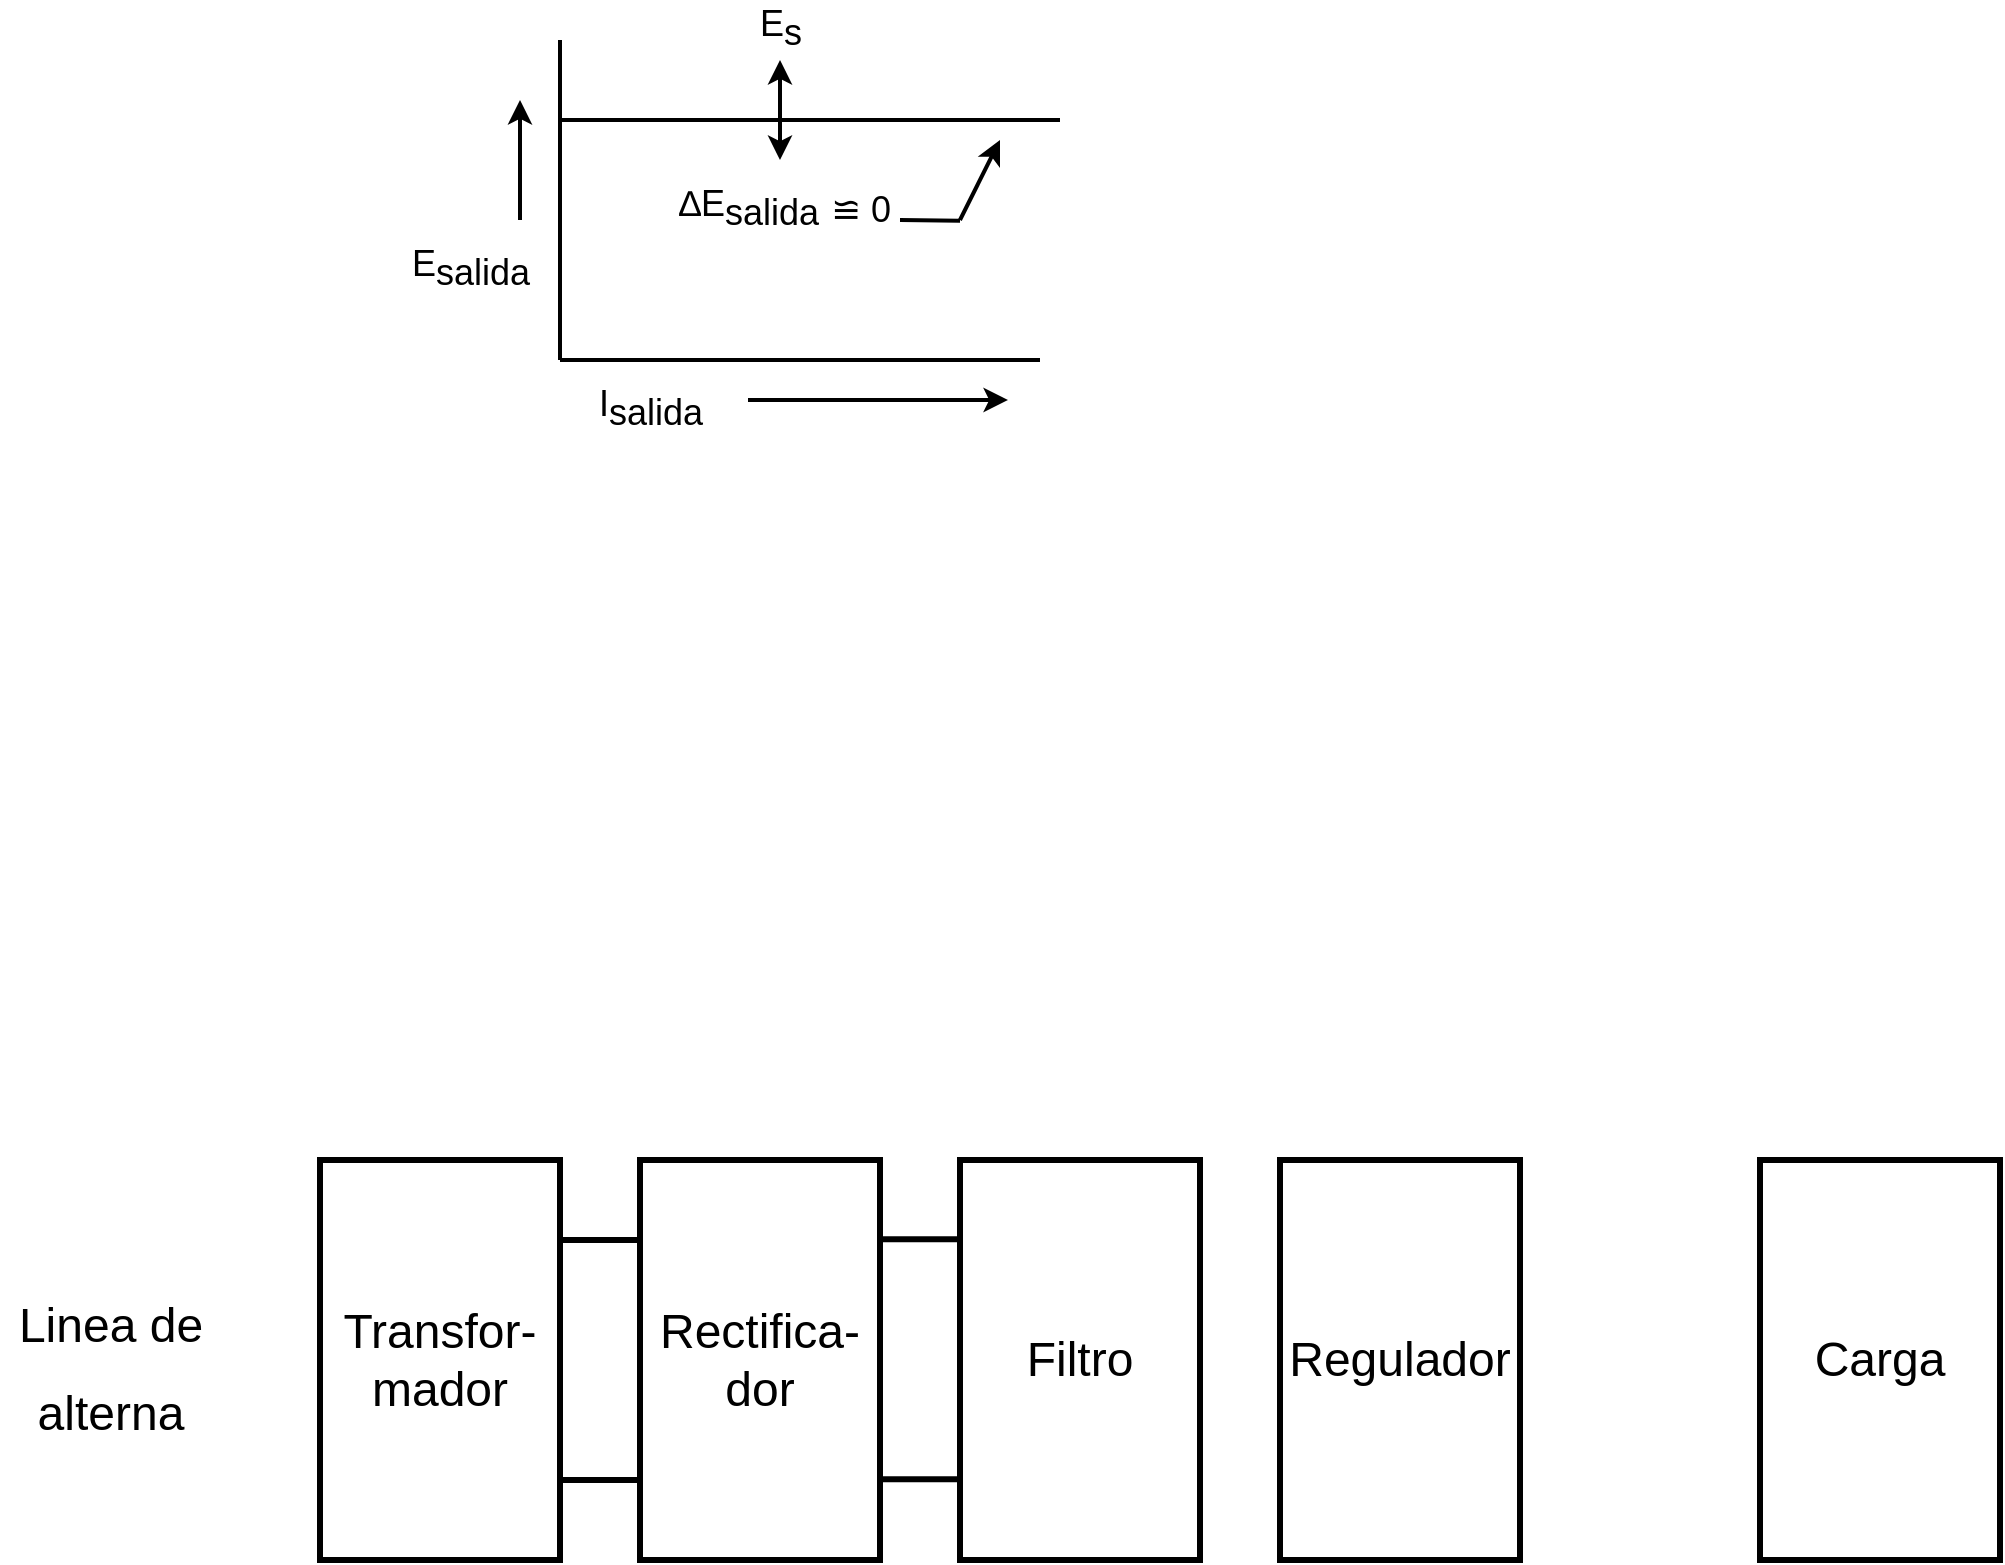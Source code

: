 <mxfile version="17.2.1" type="device"><diagram id="7Zrn0uxVPzQThO8hUibM" name="Página-1"><mxGraphModel dx="868" dy="553" grid="1" gridSize="10" guides="1" tooltips="1" connect="1" arrows="1" fold="1" page="1" pageScale="1" pageWidth="827" pageHeight="1169" math="0" shadow="0"><root><mxCell id="0"/><mxCell id="1" parent="0"/><mxCell id="CDu0LvQ48D29mjpJdufS-1" value="" style="endArrow=classic;html=1;rounded=0;fontSize=11;strokeWidth=2;" edge="1" parent="1"><mxGeometry width="50" height="50" relative="1" as="geometry"><mxPoint x="414" y="340" as="sourcePoint"/><mxPoint x="544" y="340" as="targetPoint"/></mxGeometry></mxCell><mxCell id="CDu0LvQ48D29mjpJdufS-2" value="E&lt;sub style=&quot;font-size: 18px;&quot;&gt;salida&lt;/sub&gt;" style="text;html=1;align=center;verticalAlign=middle;resizable=0;points=[];autosize=1;strokeColor=none;fillColor=none;fontSize=18;" vertex="1" parent="1"><mxGeometry x="240" y="260" width="70" height="30" as="geometry"/></mxCell><mxCell id="CDu0LvQ48D29mjpJdufS-3" value="" style="endArrow=classic;html=1;rounded=0;fontSize=11;strokeWidth=2;" edge="1" parent="1"><mxGeometry width="50" height="50" relative="1" as="geometry"><mxPoint x="300" y="250" as="sourcePoint"/><mxPoint x="300" y="190" as="targetPoint"/></mxGeometry></mxCell><mxCell id="CDu0LvQ48D29mjpJdufS-4" value="I&lt;sub style=&quot;font-size: 18px&quot;&gt;salida&lt;/sub&gt;" style="text;html=1;align=center;verticalAlign=middle;resizable=0;points=[];autosize=1;strokeColor=none;fillColor=none;fontSize=18;" vertex="1" parent="1"><mxGeometry x="330" y="330" width="70" height="30" as="geometry"/></mxCell><mxCell id="CDu0LvQ48D29mjpJdufS-5" value="" style="endArrow=none;html=1;rounded=0;fontSize=11;strokeWidth=2;" edge="1" parent="1"><mxGeometry width="50" height="50" relative="1" as="geometry"><mxPoint x="320" y="320" as="sourcePoint"/><mxPoint x="320" y="160" as="targetPoint"/></mxGeometry></mxCell><mxCell id="CDu0LvQ48D29mjpJdufS-6" value="" style="endArrow=none;html=1;rounded=0;fontSize=11;strokeWidth=2;" edge="1" parent="1"><mxGeometry width="50" height="50" relative="1" as="geometry"><mxPoint x="320" y="320" as="sourcePoint"/><mxPoint x="560" y="320" as="targetPoint"/></mxGeometry></mxCell><mxCell id="CDu0LvQ48D29mjpJdufS-7" value="" style="endArrow=none;html=1;rounded=0;fontSize=11;strokeWidth=2;" edge="1" parent="1"><mxGeometry width="50" height="50" relative="1" as="geometry"><mxPoint x="320" y="200" as="sourcePoint"/><mxPoint x="570" y="200" as="targetPoint"/></mxGeometry></mxCell><mxCell id="CDu0LvQ48D29mjpJdufS-8" value="∆E&lt;sub style=&quot;font-size: 18px&quot;&gt;salida&lt;/sub&gt;" style="text;html=1;align=center;verticalAlign=middle;resizable=0;points=[];autosize=1;strokeColor=none;fillColor=none;fontSize=18;" vertex="1" parent="1"><mxGeometry x="369" y="230" width="90" height="30" as="geometry"/></mxCell><mxCell id="CDu0LvQ48D29mjpJdufS-9" value="" style="endArrow=classic;startArrow=classic;html=1;rounded=0;fontSize=11;strokeWidth=2;" edge="1" parent="1"><mxGeometry width="50" height="50" relative="1" as="geometry"><mxPoint x="430" y="220" as="sourcePoint"/><mxPoint x="430" y="170" as="targetPoint"/></mxGeometry></mxCell><mxCell id="CDu0LvQ48D29mjpJdufS-11" value="≌ 0" style="text;html=1;align=center;verticalAlign=middle;resizable=0;points=[];autosize=1;strokeColor=none;fillColor=none;fontSize=18;" vertex="1" parent="1"><mxGeometry x="450" y="230" width="40" height="30" as="geometry"/></mxCell><mxCell id="CDu0LvQ48D29mjpJdufS-12" value="" style="endArrow=none;html=1;rounded=0;fontSize=11;strokeWidth=2;" edge="1" parent="1"><mxGeometry width="50" height="50" relative="1" as="geometry"><mxPoint x="490" y="250" as="sourcePoint"/><mxPoint x="520" y="250.34" as="targetPoint"/></mxGeometry></mxCell><mxCell id="CDu0LvQ48D29mjpJdufS-14" value="" style="endArrow=classic;html=1;rounded=0;fontSize=11;strokeWidth=2;" edge="1" parent="1"><mxGeometry width="50" height="50" relative="1" as="geometry"><mxPoint x="520" y="250" as="sourcePoint"/><mxPoint x="540" y="210" as="targetPoint"/></mxGeometry></mxCell><mxCell id="CDu0LvQ48D29mjpJdufS-15" value="E&lt;sub style=&quot;font-size: 18px&quot;&gt;s&lt;/sub&gt;" style="text;html=1;align=center;verticalAlign=middle;resizable=0;points=[];autosize=1;strokeColor=none;fillColor=none;fontSize=18;" vertex="1" parent="1"><mxGeometry x="410" y="140" width="40" height="30" as="geometry"/></mxCell><mxCell id="CDu0LvQ48D29mjpJdufS-16" value="&lt;font style=&quot;font-size: 24px ; line-height: 1.2&quot;&gt;Linea de &lt;br&gt;alterna&lt;/font&gt;" style="text;html=1;align=center;verticalAlign=middle;resizable=0;points=[];autosize=1;strokeColor=none;fillColor=none;fontSize=36;" vertex="1" parent="1"><mxGeometry x="40" y="775" width="110" height="90" as="geometry"/></mxCell><mxCell id="CDu0LvQ48D29mjpJdufS-17" value="Transfor-&lt;br&gt;mador" style="rounded=0;whiteSpace=wrap;html=1;fontSize=24;strokeWidth=3;" vertex="1" parent="1"><mxGeometry x="200" y="720" width="120" height="200" as="geometry"/></mxCell><mxCell id="CDu0LvQ48D29mjpJdufS-18" value="Rectifica-dor" style="rounded=0;whiteSpace=wrap;html=1;fontSize=24;strokeWidth=3;" vertex="1" parent="1"><mxGeometry x="360" y="720" width="120" height="200" as="geometry"/></mxCell><mxCell id="CDu0LvQ48D29mjpJdufS-19" value="Filtro" style="rounded=0;whiteSpace=wrap;html=1;fontSize=24;strokeWidth=3;" vertex="1" parent="1"><mxGeometry x="520" y="720" width="120" height="200" as="geometry"/></mxCell><mxCell id="CDu0LvQ48D29mjpJdufS-20" value="Regulador" style="rounded=0;whiteSpace=wrap;html=1;fontSize=24;strokeWidth=3;" vertex="1" parent="1"><mxGeometry x="680" y="720" width="120" height="200" as="geometry"/></mxCell><mxCell id="CDu0LvQ48D29mjpJdufS-21" value="Carga" style="rounded=0;whiteSpace=wrap;html=1;fontSize=24;strokeWidth=3;" vertex="1" parent="1"><mxGeometry x="920" y="720" width="120" height="200" as="geometry"/></mxCell><mxCell id="CDu0LvQ48D29mjpJdufS-22" value="" style="endArrow=none;html=1;rounded=0;fontSize=24;strokeWidth=3;entryX=0;entryY=0.2;entryDx=0;entryDy=0;entryPerimeter=0;" edge="1" parent="1" target="CDu0LvQ48D29mjpJdufS-18"><mxGeometry width="50" height="50" relative="1" as="geometry"><mxPoint x="319" y="760" as="sourcePoint"/><mxPoint x="369" y="710" as="targetPoint"/></mxGeometry></mxCell><mxCell id="CDu0LvQ48D29mjpJdufS-24" value="" style="endArrow=none;html=1;rounded=0;fontSize=24;strokeWidth=3;entryX=0;entryY=0.2;entryDx=0;entryDy=0;entryPerimeter=0;" edge="1" parent="1"><mxGeometry width="50" height="50" relative="1" as="geometry"><mxPoint x="319" y="880" as="sourcePoint"/><mxPoint x="360" y="880" as="targetPoint"/></mxGeometry></mxCell><mxCell id="CDu0LvQ48D29mjpJdufS-25" value="" style="endArrow=none;html=1;rounded=0;fontSize=24;strokeWidth=3;entryX=0;entryY=0.2;entryDx=0;entryDy=0;entryPerimeter=0;" edge="1" parent="1"><mxGeometry width="50" height="50" relative="1" as="geometry"><mxPoint x="480" y="759.58" as="sourcePoint"/><mxPoint x="521" y="759.58" as="targetPoint"/></mxGeometry></mxCell><mxCell id="CDu0LvQ48D29mjpJdufS-26" value="" style="endArrow=none;html=1;rounded=0;fontSize=24;strokeWidth=3;entryX=0;entryY=0.2;entryDx=0;entryDy=0;entryPerimeter=0;" edge="1" parent="1"><mxGeometry width="50" height="50" relative="1" as="geometry"><mxPoint x="480" y="879.58" as="sourcePoint"/><mxPoint x="521" y="879.58" as="targetPoint"/></mxGeometry></mxCell></root></mxGraphModel></diagram></mxfile>